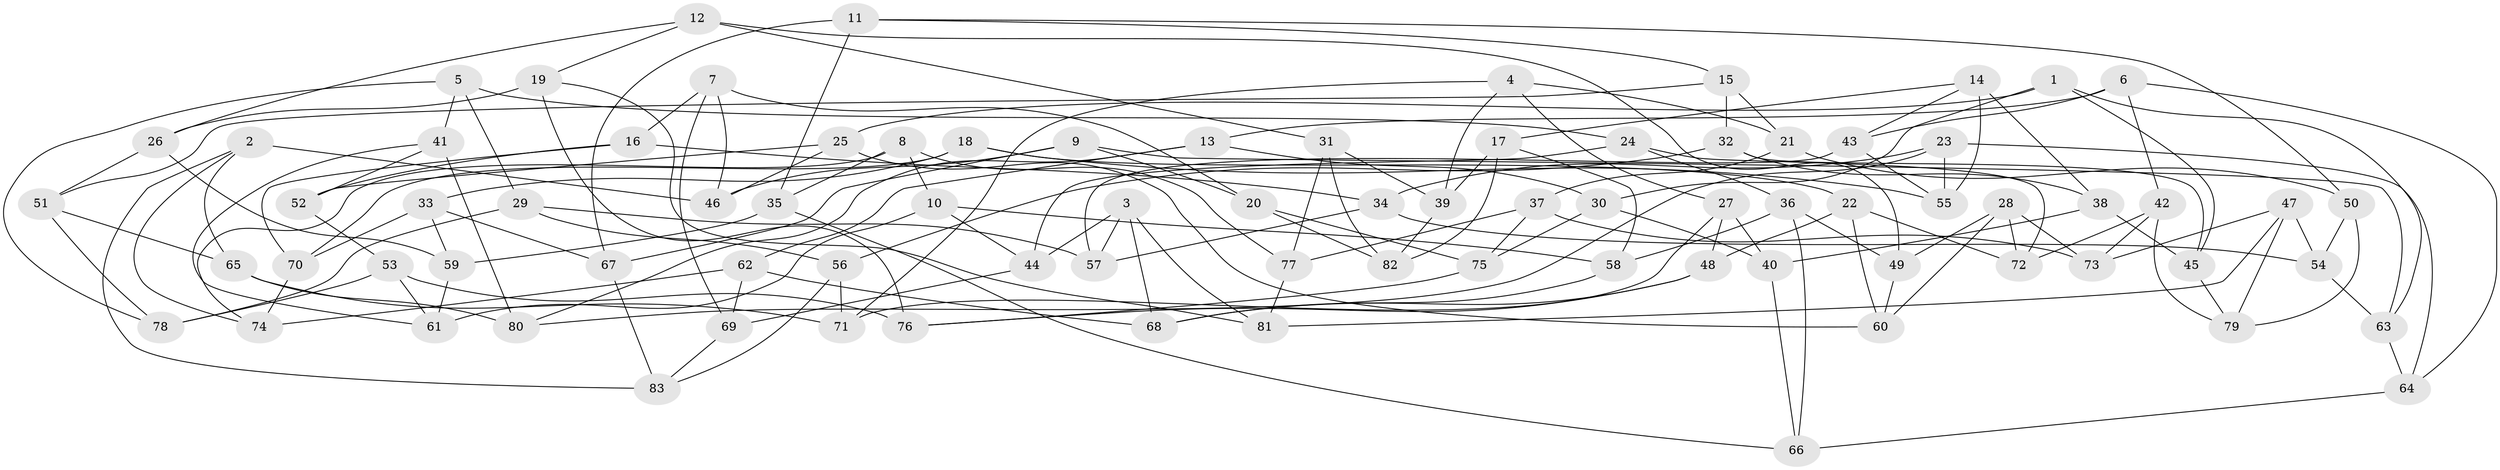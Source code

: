 // coarse degree distribution, {12: 0.0196078431372549, 10: 0.0392156862745098, 9: 0.0196078431372549, 6: 0.0392156862745098, 4: 0.7647058823529411, 8: 0.058823529411764705, 3: 0.058823529411764705}
// Generated by graph-tools (version 1.1) at 2025/54/03/04/25 22:54:01]
// undirected, 83 vertices, 166 edges
graph export_dot {
  node [color=gray90,style=filled];
  1;
  2;
  3;
  4;
  5;
  6;
  7;
  8;
  9;
  10;
  11;
  12;
  13;
  14;
  15;
  16;
  17;
  18;
  19;
  20;
  21;
  22;
  23;
  24;
  25;
  26;
  27;
  28;
  29;
  30;
  31;
  32;
  33;
  34;
  35;
  36;
  37;
  38;
  39;
  40;
  41;
  42;
  43;
  44;
  45;
  46;
  47;
  48;
  49;
  50;
  51;
  52;
  53;
  54;
  55;
  56;
  57;
  58;
  59;
  60;
  61;
  62;
  63;
  64;
  65;
  66;
  67;
  68;
  69;
  70;
  71;
  72;
  73;
  74;
  75;
  76;
  77;
  78;
  79;
  80;
  81;
  82;
  83;
  1 -- 63;
  1 -- 25;
  1 -- 45;
  1 -- 30;
  2 -- 46;
  2 -- 83;
  2 -- 74;
  2 -- 65;
  3 -- 44;
  3 -- 81;
  3 -- 57;
  3 -- 68;
  4 -- 71;
  4 -- 27;
  4 -- 21;
  4 -- 39;
  5 -- 29;
  5 -- 24;
  5 -- 41;
  5 -- 78;
  6 -- 64;
  6 -- 13;
  6 -- 42;
  6 -- 43;
  7 -- 46;
  7 -- 20;
  7 -- 16;
  7 -- 69;
  8 -- 35;
  8 -- 10;
  8 -- 74;
  8 -- 77;
  9 -- 67;
  9 -- 20;
  9 -- 46;
  9 -- 63;
  10 -- 44;
  10 -- 61;
  10 -- 58;
  11 -- 15;
  11 -- 35;
  11 -- 50;
  11 -- 67;
  12 -- 31;
  12 -- 49;
  12 -- 19;
  12 -- 26;
  13 -- 30;
  13 -- 80;
  13 -- 62;
  14 -- 17;
  14 -- 43;
  14 -- 55;
  14 -- 38;
  15 -- 32;
  15 -- 51;
  15 -- 21;
  16 -- 70;
  16 -- 52;
  16 -- 34;
  17 -- 39;
  17 -- 82;
  17 -- 58;
  18 -- 55;
  18 -- 70;
  18 -- 22;
  18 -- 33;
  19 -- 26;
  19 -- 76;
  19 -- 81;
  20 -- 75;
  20 -- 82;
  21 -- 50;
  21 -- 37;
  22 -- 72;
  22 -- 48;
  22 -- 60;
  23 -- 55;
  23 -- 34;
  23 -- 64;
  23 -- 80;
  24 -- 72;
  24 -- 44;
  24 -- 36;
  25 -- 46;
  25 -- 52;
  25 -- 60;
  26 -- 51;
  26 -- 59;
  27 -- 71;
  27 -- 40;
  27 -- 48;
  28 -- 73;
  28 -- 72;
  28 -- 60;
  28 -- 49;
  29 -- 78;
  29 -- 56;
  29 -- 57;
  30 -- 75;
  30 -- 40;
  31 -- 82;
  31 -- 77;
  31 -- 39;
  32 -- 56;
  32 -- 45;
  32 -- 38;
  33 -- 70;
  33 -- 59;
  33 -- 67;
  34 -- 54;
  34 -- 57;
  35 -- 59;
  35 -- 66;
  36 -- 58;
  36 -- 66;
  36 -- 49;
  37 -- 73;
  37 -- 75;
  37 -- 77;
  38 -- 40;
  38 -- 45;
  39 -- 82;
  40 -- 66;
  41 -- 52;
  41 -- 61;
  41 -- 80;
  42 -- 73;
  42 -- 79;
  42 -- 72;
  43 -- 55;
  43 -- 57;
  44 -- 69;
  45 -- 79;
  47 -- 54;
  47 -- 73;
  47 -- 79;
  47 -- 81;
  48 -- 76;
  48 -- 68;
  49 -- 60;
  50 -- 54;
  50 -- 79;
  51 -- 78;
  51 -- 65;
  52 -- 53;
  53 -- 76;
  53 -- 78;
  53 -- 61;
  54 -- 63;
  56 -- 71;
  56 -- 83;
  58 -- 68;
  59 -- 61;
  62 -- 69;
  62 -- 74;
  62 -- 68;
  63 -- 64;
  64 -- 66;
  65 -- 71;
  65 -- 80;
  67 -- 83;
  69 -- 83;
  70 -- 74;
  75 -- 76;
  77 -- 81;
}
